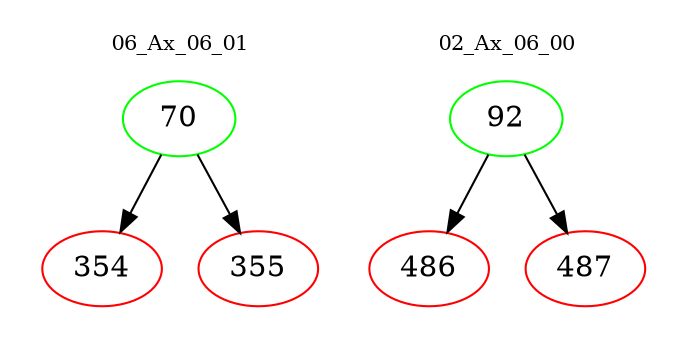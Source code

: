 digraph{
subgraph cluster_0 {
color = white
label = "06_Ax_06_01";
fontsize=10;
T0_70 [label="70", color="green"]
T0_70 -> T0_354 [color="black"]
T0_354 [label="354", color="red"]
T0_70 -> T0_355 [color="black"]
T0_355 [label="355", color="red"]
}
subgraph cluster_1 {
color = white
label = "02_Ax_06_00";
fontsize=10;
T1_92 [label="92", color="green"]
T1_92 -> T1_486 [color="black"]
T1_486 [label="486", color="red"]
T1_92 -> T1_487 [color="black"]
T1_487 [label="487", color="red"]
}
}
